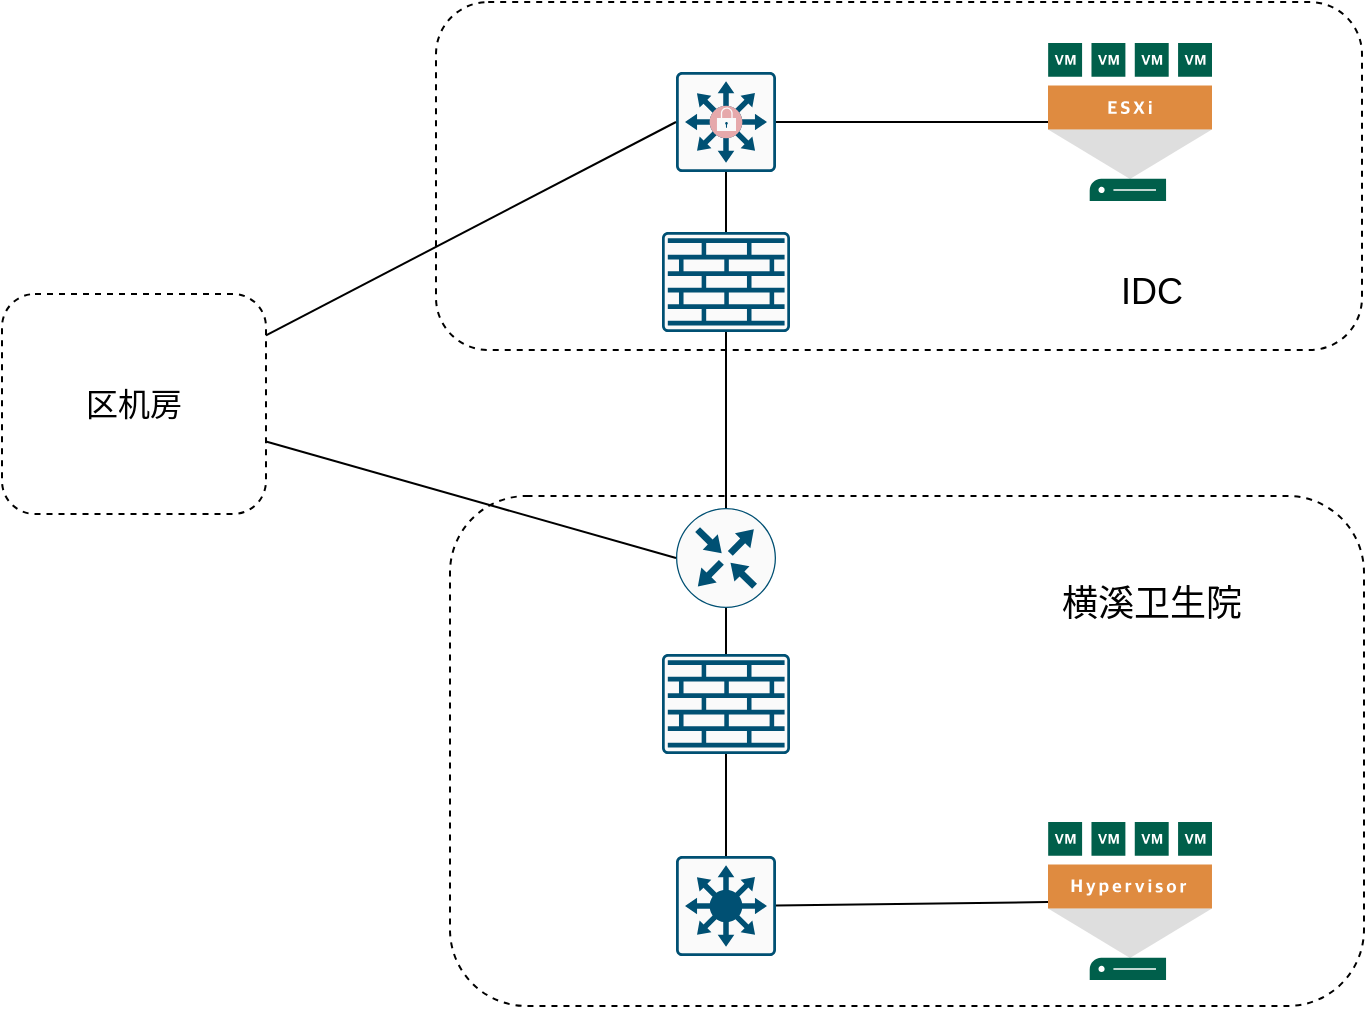 <mxfile version="14.8.6" type="github"><diagram id="iLMt8xjfkR-Dn7aSjFCs" name="Page-1"><mxGraphModel dx="1342" dy="780" grid="0" gridSize="10" guides="1" tooltips="1" connect="1" arrows="1" fold="1" page="1" pageScale="1" pageWidth="827" pageHeight="1169" math="0" shadow="0"><root><mxCell id="0"/><mxCell id="1" parent="0"/><mxCell id="8OuCREG344p72TzUiQJL-20" value="" style="rounded=1;whiteSpace=wrap;html=1;dashed=1;" vertex="1" parent="1"><mxGeometry x="308" y="382" width="457" height="255" as="geometry"/></mxCell><mxCell id="8OuCREG344p72TzUiQJL-19" value="" style="rounded=1;whiteSpace=wrap;html=1;dashed=1;" vertex="1" parent="1"><mxGeometry x="301" y="135" width="463" height="174" as="geometry"/></mxCell><mxCell id="8OuCREG344p72TzUiQJL-10" style="edgeStyle=none;rounded=0;orthogonalLoop=1;jettySize=auto;html=1;entryX=0.5;entryY=1;entryDx=0;entryDy=0;entryPerimeter=0;endArrow=none;endFill=0;" edge="1" parent="1" source="8OuCREG344p72TzUiQJL-1" target="8OuCREG344p72TzUiQJL-6"><mxGeometry relative="1" as="geometry"/></mxCell><mxCell id="8OuCREG344p72TzUiQJL-17" style="edgeStyle=none;rounded=0;orthogonalLoop=1;jettySize=auto;html=1;endArrow=none;endFill=0;" edge="1" parent="1" source="8OuCREG344p72TzUiQJL-1" target="8OuCREG344p72TzUiQJL-15"><mxGeometry relative="1" as="geometry"/></mxCell><mxCell id="8OuCREG344p72TzUiQJL-1" value="" style="points=[[0.015,0.015,0],[0.985,0.015,0],[0.985,0.985,0],[0.015,0.985,0],[0.25,0,0],[0.5,0,0],[0.75,0,0],[1,0.25,0],[1,0.5,0],[1,0.75,0],[0.75,1,0],[0.5,1,0],[0.25,1,0],[0,0.75,0],[0,0.5,0],[0,0.25,0]];verticalLabelPosition=bottom;html=1;verticalAlign=top;aspect=fixed;align=center;pointerEvents=1;shape=mxgraph.cisco19.rect;prIcon=l3_switch;fillColor=#FAFAFA;strokeColor=#005073;" vertex="1" parent="1"><mxGeometry x="421" y="562" width="50" height="50" as="geometry"/></mxCell><mxCell id="8OuCREG344p72TzUiQJL-18" style="edgeStyle=none;rounded=0;orthogonalLoop=1;jettySize=auto;html=1;endArrow=none;endFill=0;" edge="1" parent="1" source="8OuCREG344p72TzUiQJL-4" target="8OuCREG344p72TzUiQJL-16"><mxGeometry relative="1" as="geometry"/></mxCell><mxCell id="8OuCREG344p72TzUiQJL-4" value="" style="points=[[0.015,0.015,0],[0.985,0.015,0],[0.985,0.985,0],[0.015,0.985,0],[0.25,0,0],[0.5,0,0],[0.75,0,0],[1,0.25,0],[1,0.5,0],[1,0.75,0],[0.75,1,0],[0.5,1,0],[0.25,1,0],[0,0.75,0],[0,0.5,0],[0,0.25,0]];verticalLabelPosition=bottom;html=1;verticalAlign=top;aspect=fixed;align=center;pointerEvents=1;shape=mxgraph.cisco19.rect;prIcon=secure_catalyst_switch_color;fillColor=#FAFAFA;strokeColor=#005073;" vertex="1" parent="1"><mxGeometry x="421" y="170" width="50" height="50" as="geometry"/></mxCell><mxCell id="8OuCREG344p72TzUiQJL-12" style="edgeStyle=none;rounded=0;orthogonalLoop=1;jettySize=auto;html=1;entryX=0.5;entryY=1;entryDx=0;entryDy=0;entryPerimeter=0;endArrow=none;endFill=0;" edge="1" parent="1" source="8OuCREG344p72TzUiQJL-5" target="8OuCREG344p72TzUiQJL-8"><mxGeometry relative="1" as="geometry"/></mxCell><mxCell id="8OuCREG344p72TzUiQJL-5" value="" style="points=[[0.5,0,0],[1,0.5,0],[0.5,1,0],[0,0.5,0],[0.145,0.145,0],[0.856,0.145,0],[0.855,0.856,0],[0.145,0.855,0]];verticalLabelPosition=bottom;html=1;verticalAlign=top;aspect=fixed;align=center;pointerEvents=1;shape=mxgraph.cisco19.rect;prIcon=router;fillColor=#FAFAFA;strokeColor=#005073;" vertex="1" parent="1"><mxGeometry x="421" y="388" width="50" height="50" as="geometry"/></mxCell><mxCell id="8OuCREG344p72TzUiQJL-11" style="edgeStyle=none;rounded=0;orthogonalLoop=1;jettySize=auto;html=1;entryX=0.5;entryY=1;entryDx=0;entryDy=0;entryPerimeter=0;endArrow=none;endFill=0;" edge="1" parent="1" source="8OuCREG344p72TzUiQJL-6" target="8OuCREG344p72TzUiQJL-5"><mxGeometry relative="1" as="geometry"/></mxCell><mxCell id="8OuCREG344p72TzUiQJL-6" value="" style="points=[[0.015,0.015,0],[0.985,0.015,0],[0.985,0.985,0],[0.015,0.985,0],[0.25,0,0],[0.5,0,0],[0.75,0,0],[1,0.25,0],[1,0.5,0],[1,0.75,0],[0.75,1,0],[0.5,1,0],[0.25,1,0],[0,0.75,0],[0,0.5,0],[0,0.25,0]];verticalLabelPosition=bottom;html=1;verticalAlign=top;aspect=fixed;align=center;pointerEvents=1;shape=mxgraph.cisco19.rect;prIcon=firewall;fillColor=#FAFAFA;strokeColor=#005073;" vertex="1" parent="1"><mxGeometry x="414" y="461" width="64" height="50" as="geometry"/></mxCell><mxCell id="8OuCREG344p72TzUiQJL-9" style="rounded=0;orthogonalLoop=1;jettySize=auto;html=1;endArrow=none;endFill=0;entryX=0;entryY=0.5;entryDx=0;entryDy=0;entryPerimeter=0;" edge="1" parent="1" source="8OuCREG344p72TzUiQJL-7" target="8OuCREG344p72TzUiQJL-5"><mxGeometry relative="1" as="geometry"><mxPoint x="422" y="412" as="targetPoint"/></mxGeometry></mxCell><mxCell id="8OuCREG344p72TzUiQJL-14" style="edgeStyle=none;rounded=0;orthogonalLoop=1;jettySize=auto;html=1;entryX=0;entryY=0.5;entryDx=0;entryDy=0;entryPerimeter=0;endArrow=none;endFill=0;" edge="1" parent="1" source="8OuCREG344p72TzUiQJL-7" target="8OuCREG344p72TzUiQJL-4"><mxGeometry relative="1" as="geometry"/></mxCell><mxCell id="8OuCREG344p72TzUiQJL-7" value="&lt;font style=&quot;font-size: 16px&quot;&gt;区机房&lt;/font&gt;" style="rounded=1;whiteSpace=wrap;html=1;dashed=1;" vertex="1" parent="1"><mxGeometry x="84" y="281" width="132" height="110" as="geometry"/></mxCell><mxCell id="8OuCREG344p72TzUiQJL-13" style="edgeStyle=none;rounded=0;orthogonalLoop=1;jettySize=auto;html=1;entryX=0.5;entryY=1;entryDx=0;entryDy=0;entryPerimeter=0;endArrow=none;endFill=0;" edge="1" parent="1" source="8OuCREG344p72TzUiQJL-8" target="8OuCREG344p72TzUiQJL-4"><mxGeometry relative="1" as="geometry"/></mxCell><mxCell id="8OuCREG344p72TzUiQJL-8" value="" style="points=[[0.015,0.015,0],[0.985,0.015,0],[0.985,0.985,0],[0.015,0.985,0],[0.25,0,0],[0.5,0,0],[0.75,0,0],[1,0.25,0],[1,0.5,0],[1,0.75,0],[0.75,1,0],[0.5,1,0],[0.25,1,0],[0,0.75,0],[0,0.5,0],[0,0.25,0]];verticalLabelPosition=bottom;html=1;verticalAlign=top;aspect=fixed;align=center;pointerEvents=1;shape=mxgraph.cisco19.rect;prIcon=firewall;fillColor=#FAFAFA;strokeColor=#005073;" vertex="1" parent="1"><mxGeometry x="414" y="250" width="64" height="50" as="geometry"/></mxCell><mxCell id="8OuCREG344p72TzUiQJL-15" value="" style="pointerEvents=1;shadow=0;dashed=0;html=1;strokeColor=none;fillColor=#005F4B;labelPosition=center;verticalLabelPosition=bottom;verticalAlign=top;align=center;outlineConnect=0;shape=mxgraph.veeam2.virtual_host;" vertex="1" parent="1"><mxGeometry x="607" y="545" width="82" height="79" as="geometry"/></mxCell><mxCell id="8OuCREG344p72TzUiQJL-16" value="" style="pointerEvents=1;shadow=0;dashed=0;html=1;strokeColor=none;fillColor=#005F4B;labelPosition=center;verticalLabelPosition=bottom;verticalAlign=top;align=center;outlineConnect=0;shape=mxgraph.veeam2.esxi_host;" vertex="1" parent="1"><mxGeometry x="607" y="155.5" width="82" height="79" as="geometry"/></mxCell><mxCell id="8OuCREG344p72TzUiQJL-21" value="&lt;font style=&quot;font-size: 18px&quot;&gt;IDC&lt;/font&gt;" style="text;html=1;strokeColor=none;fillColor=none;align=center;verticalAlign=middle;whiteSpace=wrap;rounded=0;" vertex="1" parent="1"><mxGeometry x="619" y="265" width="80" height="30" as="geometry"/></mxCell><mxCell id="8OuCREG344p72TzUiQJL-22" value="&lt;font style=&quot;font-size: 18px&quot;&gt;横溪卫生院&lt;/font&gt;" style="text;html=1;strokeColor=none;fillColor=none;align=center;verticalAlign=middle;whiteSpace=wrap;rounded=0;" vertex="1" parent="1"><mxGeometry x="603" y="421" width="112" height="30" as="geometry"/></mxCell></root></mxGraphModel></diagram></mxfile>
